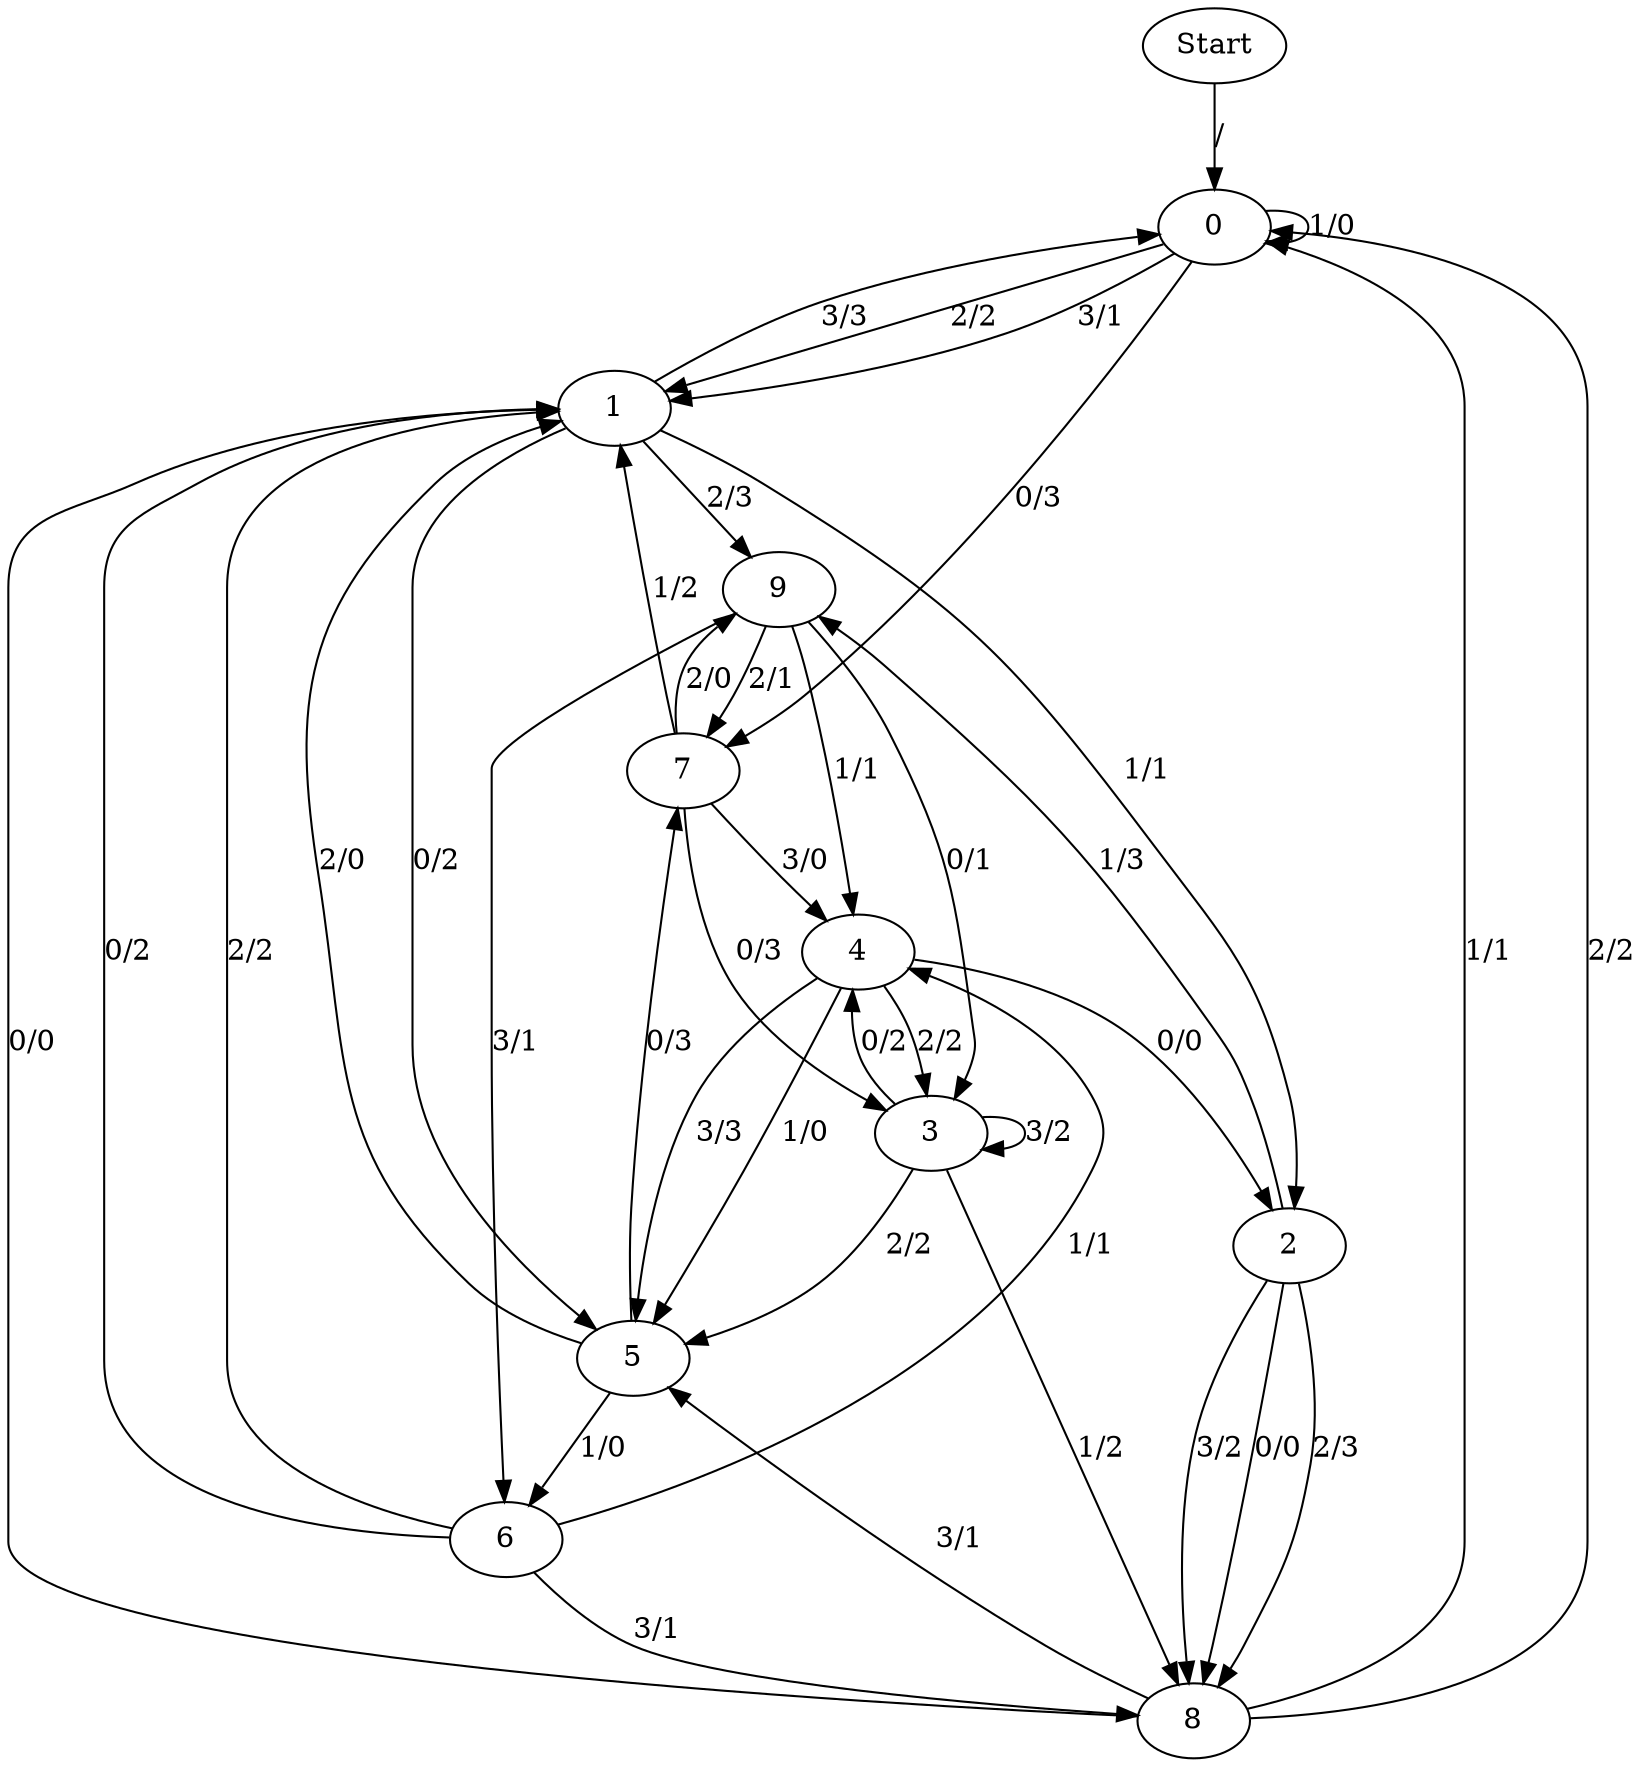 digraph {
	Start -> 0 [label="/"]
	0 -> 0 [label="1/0"]
	0 -> 1 [label="2/2"]
	0 -> 1 [label="3/1"]
	0 -> 7 [label="0/3"]
	1 -> 0 [label="3/3"]
	1 -> 5 [label="0/2"]
	1 -> 2 [label="1/1"]
	1 -> 9 [label="2/3"]
	7 -> 3 [label="0/3"]
	7 -> 1 [label="1/2"]
	7 -> 9 [label="2/0"]
	7 -> 4 [label="3/0"]
	3 -> 3 [label="3/2"]
	3 -> 4 [label="0/2"]
	3 -> 8 [label="1/2"]
	3 -> 5 [label="2/2"]
	8 -> 0 [label="1/1"]
	8 -> 0 [label="2/2"]
	8 -> 5 [label="3/1"]
	8 -> 1 [label="0/0"]
	5 -> 7 [label="0/3"]
	5 -> 6 [label="1/0"]
	5 -> 1 [label="2/0"]
	6 -> 1 [label="0/2"]
	6 -> 4 [label="1/1"]
	6 -> 1 [label="2/2"]
	6 -> 8 [label="3/1"]
	4 -> 5 [label="3/3"]
	4 -> 2 [label="0/0"]
	4 -> 5 [label="1/0"]
	4 -> 3 [label="2/2"]
	2 -> 8 [label="3/2"]
	2 -> 8 [label="0/0"]
	2 -> 9 [label="1/3"]
	2 -> 8 [label="2/3"]
	9 -> 4 [label="1/1"]
	9 -> 7 [label="2/1"]
	9 -> 6 [label="3/1"]
	9 -> 3 [label="0/1"]
}